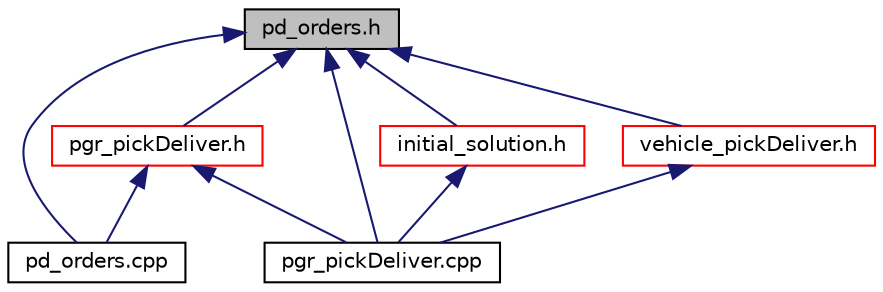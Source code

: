 digraph "pd_orders.h"
{
 // LATEX_PDF_SIZE
  edge [fontname="Helvetica",fontsize="10",labelfontname="Helvetica",labelfontsize="10"];
  node [fontname="Helvetica",fontsize="10",shape=record];
  Node1 [label="pd_orders.h",height=0.2,width=0.4,color="black", fillcolor="grey75", style="filled", fontcolor="black",tooltip=" "];
  Node1 -> Node2 [dir="back",color="midnightblue",fontsize="10",style="solid",fontname="Helvetica"];
  Node2 [label="pd_orders.cpp",height=0.2,width=0.4,color="black", fillcolor="white", style="filled",URL="$pd__orders_8cpp.html",tooltip=" "];
  Node1 -> Node3 [dir="back",color="midnightblue",fontsize="10",style="solid",fontname="Helvetica"];
  Node3 [label="pgr_pickDeliver.cpp",height=0.2,width=0.4,color="black", fillcolor="white", style="filled",URL="$pgr__pickDeliver_8cpp.html",tooltip=" "];
  Node1 -> Node4 [dir="back",color="midnightblue",fontsize="10",style="solid",fontname="Helvetica"];
  Node4 [label="initial_solution.h",height=0.2,width=0.4,color="red", fillcolor="white", style="filled",URL="$initial__solution_8h.html",tooltip=" "];
  Node4 -> Node3 [dir="back",color="midnightblue",fontsize="10",style="solid",fontname="Helvetica"];
  Node1 -> Node6 [dir="back",color="midnightblue",fontsize="10",style="solid",fontname="Helvetica"];
  Node6 [label="pgr_pickDeliver.h",height=0.2,width=0.4,color="red", fillcolor="white", style="filled",URL="$pgr__pickDeliver_8h.html",tooltip=" "];
  Node6 -> Node2 [dir="back",color="midnightblue",fontsize="10",style="solid",fontname="Helvetica"];
  Node6 -> Node3 [dir="back",color="midnightblue",fontsize="10",style="solid",fontname="Helvetica"];
  Node1 -> Node16 [dir="back",color="midnightblue",fontsize="10",style="solid",fontname="Helvetica"];
  Node16 [label="vehicle_pickDeliver.h",height=0.2,width=0.4,color="red", fillcolor="white", style="filled",URL="$vehicle__pickDeliver_8h.html",tooltip=" "];
  Node16 -> Node3 [dir="back",color="midnightblue",fontsize="10",style="solid",fontname="Helvetica"];
}
